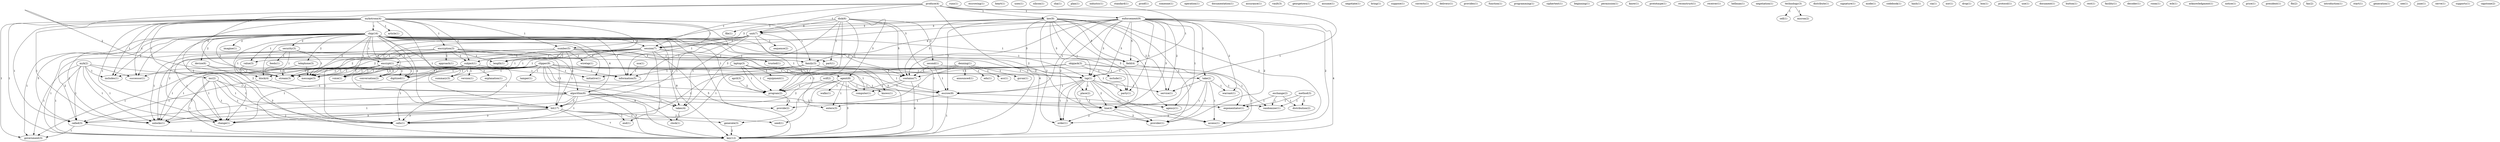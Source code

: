 digraph G {
  disk [ label="disk(6)" ];
  number [ label="number(5)" ];
  second [ label="second(1)" ];
  file [ label="file(1)" ];
  program [ label="program(1)" ];
  agent [ label="agent(8)" ];
  unit [ label="unit(7)" ];
  part [ label="part(1)" ];
  takes [ label="takes(4)" ];
  contains [ label="contains(7)" ];
  program [ label="program(2)" ];
  key [ label="key(12)" ];
  runs [ label="runs(1)" ];
  escrowing [ label="escrowing(1)" ];
  heart [ label="heart(1)" ];
  uses [ label="uses(1)" ];
  silicon [ label="silicon(1)" ];
  encrypt [ label="encrypt(1)" ];
  block [ label="block(4)" ];
  bit [ label="bit(17)" ];
  digitized [ label="digitized(1)" ];
  voice [ label="voice(1)" ];
  message [ label="message(3)" ];
  stream [ label="stream(3)" ];
  conversation [ label="conversation(2)" ];
  mykotronx [ label="mykotronx(4)" ];
  encryption [ label="encryption(3)" ];
  length [ label="length(1)" ];
  subject [ label="subject(1)" ];
  article [ label="article(1)" ];
  family [ label="family(3)" ];
  inc [ label="inc(2)" ];
  chip [ label="chip(16)" ];
  algorithm [ label="algorithm(6)" ];
  change [ label="change(1)" ];
  unlocks [ label="unlocks(1)" ];
  called [ label="called(3)" ];
  calls [ label="calls(1)" ];
  successor [ label="successor(1)" ];
  information [ label="information(5)" ];
  includes [ label="includes(1)" ];
  government [ label="government(3)" ];
  sha [ label="sha(1)" ];
  plan [ label="plan(1)" ];
  produce [ label="produce(4)" ];
  enforcement [ label="enforcement(9)" ];
  law [ label="law(9)" ];
  session [ label="session(7)" ];
  line [ label="line(4)" ];
  field [ label="field(4)" ];
  industry [ label="industry(1)" ];
  standard [ label="standard(1)" ];
  wiretap [ label="wiretap(1)" ];
  value [ label="value(3)" ];
  escrow [ label="escrow(8)" ];
  proof [ label="proof(1)" ];
  approach [ label="approach(1)" ];
  someone [ label="someone(1)" ];
  take [ label="take(2)" ];
  operation [ label="operation(1)" ];
  documentation [ label="documentation(1)" ];
  assurance [ label="assurance(1)" ];
  exchange [ label="exchange(2)" ];
  exponentiator [ label="exponentiator(1)" ];
  randomizer [ label="randomizer(1)" ];
  distribution [ label="distribution(2)" ];
  vault [ label="vault(3)" ];
  georgetown [ label="georgetown(1)" ];
  assume [ label="assume(1)" ];
  negotiate [ label="negotiate(1)" ];
  bring [ label="bring(1)" ];
  suppose [ label="suppose(1)" ];
  corrects [ label="corrects(1)" ];
  laptop [ label="laptop(3)" ];
  equipment [ label="equipment(1)" ];
  computer [ label="computer(1)" ];
  delivery [ label="delivery(1)" ];
  provides [ label="provides(1)" ];
  warrant [ label="warrant(1)" ];
  tap [ label="tap(2)" ];
  service [ label="service(1)" ];
  party [ label="party(1)" ];
  agency [ label="agency(1)" ];
  access [ label="access(1)" ];
  tap [ label="tap(1)" ];
  order [ label="order(1)" ];
  provider [ label="provider(1)" ];
  function [ label="function(1)" ];
  version [ label="version(1)" ];
  explanation [ label="explanation(1)" ];
  summary [ label="summary(3)" ];
  programming [ label="programming(1)" ];
  ciphertext [ label="ciphertext(1)" ];
  beginning [ label="beginning(1)" ];
  permission [ label="permission(1)" ];
  place [ label="place(2)" ];
  know [ label="know(1)" ];
  provide [ label="provide(2)" ];
  walks [ label="walks(1)" ];
  generate [ label="generate(3)" ];
  knows [ label="knows(1)" ];
  enters [ label="enters(3)" ];
  seed [ label="seed(1)" ];
  prototoype [ label="prototoype(1)" ];
  sequence [ label="sequence(2)" ];
  denning [ label="denning(1)" ];
  announced [ label="announced(1)" ];
  edu [ label="edu(1)" ];
  acc [ label="acc(1)" ];
  guvax [ label="guvax(1)" ];
  initiative [ label="initiative(1)" ];
  reconstruct [ label="reconstruct(1)" ];
  receiver [ label="receiver(1)" ];
  hellman [ label="hellman(1)" ];
  negotiation [ label="negotiation(1)" ];
  method [ label="method(3)" ];
  technology [ label="technology(3)" ];
  sell [ label="sell(1)" ];
  micron [ label="micron(2)" ];
  encrypt [ label="encrypt(1)" ];
  security [ label="security(3)" ];
  imagine [ label="imagine(1)" ];
  telephone [ label="telephone(3)" ];
  device [ label="device(6)" ];
  distribute [ label="distribute(1)" ];
  signature [ label="signature(1)" ];
  mode [ label="mode(1)" ];
  codebook [ label="codebook(1)" ];
  hash [ label="hash(1)" ];
  end [ label="end(1)" ];
  trusted [ label="trusted(1)" ];
  clock [ label="clock(1)" ];
  myk [ label="myk(2)" ];
  cia [ label="cia(1)" ];
  xor [ label="xor(1)" ];
  drop [ label="drop(1)" ];
  box [ label="box(1)" ];
  skipjack [ label="skipjack(3)" ];
  include [ label="include(1)" ];
  clipper [ label="clipper(9)" ];
  tamper [ label="tamper(1)" ];
  protocol [ label="protocol(1)" ];
  use [ label="use(1)" ];
  document [ label="document(1)" ];
  button [ label="button(1)" ];
  rest [ label="rest(1)" ];
  facility [ label="facility(1)" ];
  feeds [ label="feeds(1)" ];
  scif [ label="scif(2)" ];
  nsa [ label="nsa(1)" ];
  april [ label="april(3)" ];
  decoder [ label="decoder(1)" ];
  room [ label="room(1)" ];
  ecb [ label="ecb(1)" ];
  acknowledgment [ label="acknowledgment(1)" ];
  notice [ label="notice(1)" ];
  price [ label="price(1)" ];
  president [ label="president(1)" ];
  fbi [ label="fbi(2)" ];
  fax [ label="fax(2)" ];
  introduction [ label="introduction(1)" ];
  start [ label="start(1)" ];
  generation [ label="generation(1)" ];
  see [ label="see(1)" ];
  june [ label="june(1)" ];
  serve [ label="serve(1)" ];
  supports [ label="supports(1)" ];
  capstone [ label="capstone(2)" ];
  disk -> number [ label="1" ];
  disk -> second [ label="3" ];
  disk -> file [ label="1" ];
  disk -> program [ label="1" ];
  disk -> agent [ label="3" ];
  disk -> unit [ label="3" ];
  disk -> part [ label="1" ];
  disk -> takes [ label="3" ];
  disk -> contains [ label="5" ];
  disk -> program [ label="1" ];
  disk -> key [ label="1" ];
  encrypt -> block [ label="1" ];
  encrypt -> bit [ label="1" ];
  encrypt -> digitized [ label="1" ];
  encrypt -> voice [ label="1" ];
  encrypt -> message [ label="1" ];
  encrypt -> stream [ label="1" ];
  encrypt -> conversation [ label="1" ];
  mykotronx -> number [ label="1" ];
  mykotronx -> encryption [ label="1" ];
  mykotronx -> length [ label="1" ];
  mykotronx -> subject [ label="1" ];
  mykotronx -> article [ label="1" ];
  mykotronx -> family [ label="1" ];
  mykotronx -> inc [ label="1" ];
  mykotronx -> chip [ label="1" ];
  mykotronx -> algorithm [ label="1" ];
  mykotronx -> bit [ label="1" ];
  mykotronx -> change [ label="1" ];
  mykotronx -> unlocks [ label="1" ];
  mykotronx -> called [ label="1" ];
  mykotronx -> calls [ label="1" ];
  mykotronx -> successor [ label="1" ];
  mykotronx -> information [ label="1" ];
  mykotronx -> includes [ label="1" ];
  mykotronx -> government [ label="1" ];
  mykotronx -> key [ label="1" ];
  produce -> enforcement [ label="1" ];
  produce -> law [ label="1" ];
  produce -> unit [ label="1" ];
  produce -> session [ label="1" ];
  produce -> line [ label="1" ];
  produce -> field [ label="1" ];
  produce -> message [ label="2" ];
  produce -> stream [ label="2" ];
  produce -> key [ label="1" ];
  number -> length [ label="1" ];
  number -> wiretap [ label="1" ];
  number -> subject [ label="1" ];
  number -> family [ label="1" ];
  number -> value [ label="1" ];
  number -> block [ label="1" ];
  number -> escrow [ label="1" ];
  number -> bit [ label="1" ];
  number -> change [ label="1" ];
  number -> unlocks [ label="1" ];
  number -> part [ label="1" ];
  number -> calls [ label="1" ];
  encryption -> length [ label="1" ];
  encryption -> approach [ label="1" ];
  encryption -> subject [ label="1" ];
  encryption -> family [ label="1" ];
  encryption -> algorithm [ label="2" ];
  encryption -> bit [ label="1" ];
  encryption -> change [ label="1" ];
  encryption -> unlocks [ label="1" ];
  encryption -> called [ label="2" ];
  encryption -> calls [ label="1" ];
  second -> take [ label="1" ];
  second -> escrow [ label="1" ];
  second -> contains [ label="1" ];
  exchange -> exponentiator [ label="1" ];
  exchange -> randomizer [ label="1" ];
  exchange -> distribution [ label="1" ];
  laptop -> program [ label="1" ];
  laptop -> agent [ label="1" ];
  laptop -> equipment [ label="1" ];
  laptop -> information [ label="1" ];
  laptop -> program [ label="1" ];
  laptop -> computer [ label="1" ];
  enforcement -> take [ label="2" ];
  enforcement -> warrant [ label="2" ];
  enforcement -> family [ label="4" ];
  enforcement -> tap [ label="3" ];
  enforcement -> unit [ label="3" ];
  enforcement -> service [ label="2" ];
  enforcement -> escrow [ label="1" ];
  enforcement -> session [ label="3" ];
  enforcement -> party [ label="1" ];
  enforcement -> line [ label="3" ];
  enforcement -> contains [ label="3" ];
  enforcement -> field [ label="5" ];
  enforcement -> agency [ label="1" ];
  enforcement -> access [ label="2" ];
  enforcement -> tap [ label="3" ];
  enforcement -> order [ label="2" ];
  enforcement -> provider [ label="2" ];
  enforcement -> key [ label="4" ];
  subject -> version [ label="1" ];
  subject -> explanation [ label="1" ];
  subject -> change [ label="1" ];
  subject -> unlocks [ label="1" ];
  subject -> calls [ label="1" ];
  subject -> information [ label="1" ];
  subject -> summary [ label="1" ];
  take -> warrant [ label="1" ];
  take -> service [ label="1" ];
  take -> access [ label="1" ];
  take -> order [ label="1" ];
  take -> provider [ label="1" ];
  family -> tap [ label="1" ];
  family -> escrow [ label="1" ];
  family -> change [ label="1" ];
  family -> unlocks [ label="1" ];
  family -> party [ label="1" ];
  family -> calls [ label="1" ];
  family -> tap [ label="1" ];
  tap -> service [ label="1" ];
  tap -> escrow [ label="1" ];
  tap -> place [ label="1" ];
  tap -> party [ label="1" ];
  tap -> line [ label="2" ];
  tap -> access [ label="1" ];
  tap -> order [ label="1" ];
  tap -> provider [ label="1" ];
  law -> unit [ label="3" ];
  law -> service [ label="2" ];
  law -> escrow [ label="1" ];
  law -> session [ label="3" ];
  law -> party [ label="1" ];
  law -> line [ label="3" ];
  law -> contains [ label="3" ];
  law -> field [ label="5" ];
  law -> agency [ label="1" ];
  law -> access [ label="2" ];
  law -> tap [ label="3" ];
  law -> order [ label="2" ];
  law -> provider [ label="2" ];
  law -> key [ label="4" ];
  inc -> algorithm [ label="1" ];
  inc -> bit [ label="1" ];
  inc -> change [ label="1" ];
  inc -> unlocks [ label="1" ];
  inc -> calls [ label="1" ];
  inc -> key [ label="1" ];
  program -> provide [ label="1" ];
  agent -> escrow [ label="1" ];
  agent -> bit [ label="2" ];
  agent -> walks [ label="1" ];
  agent -> generate [ label="1" ];
  agent -> knows [ label="1" ];
  agent -> enters [ label="1" ];
  agent -> seed [ label="1" ];
  agent -> key [ label="3" ];
  unit -> value [ label="1" ];
  unit -> block [ label="1" ];
  unit -> sequence [ label="1" ];
  unit -> session [ label="1" ];
  unit -> bit [ label="1" ];
  unit -> takes [ label="1" ];
  unit -> knows [ label="1" ];
  unit -> message [ label="1" ];
  unit -> stream [ label="1" ];
  unit -> key [ label="3" ];
  denning -> announced [ label="1" ];
  denning -> edu [ label="1" ];
  denning -> acc [ label="1" ];
  denning -> provide [ label="1" ];
  denning -> guvax [ label="1" ];
  denning -> initiative [ label="1" ];
  denning -> program [ label="1" ];
  value -> block [ label="1" ];
  block -> algorithm [ label="1" ];
  block -> called [ label="1" ];
  method -> exponentiator [ label="1" ];
  method -> randomizer [ label="1" ];
  method -> distribution [ label="2" ];
  technology -> sell [ label="1" ];
  technology -> micron [ label="1" ];
  chip -> session [ label="1" ];
  chip -> algorithm [ label="4" ];
  chip -> bit [ label="4" ];
  chip -> encrypt [ label="1" ];
  chip -> change [ label="2" ];
  chip -> unlocks [ label="2" ];
  chip -> called [ label="5" ];
  chip -> provide [ label="1" ];
  chip -> place [ label="2" ];
  chip -> takes [ label="1" ];
  chip -> digitized [ label="1" ];
  chip -> line [ label="2" ];
  chip -> initiative [ label="1" ];
  chip -> contains [ label="2" ];
  chip -> calls [ label="2" ];
  chip -> security [ label="2" ];
  chip -> successor [ label="1" ];
  chip -> voice [ label="1" ];
  chip -> field [ label="1" ];
  chip -> imagine [ label="2" ];
  chip -> information [ label="1" ];
  chip -> includes [ label="2" ];
  chip -> telephone [ label="2" ];
  chip -> tap [ label="1" ];
  chip -> program [ label="1" ];
  chip -> message [ label="2" ];
  chip -> summary [ label="1" ];
  chip -> device [ label="2" ];
  chip -> government [ label="1" ];
  chip -> stream [ label="2" ];
  chip -> conversation [ label="1" ];
  chip -> key [ label="8" ];
  escrow -> agency [ label="1" ];
  escrow -> enters [ label="1" ];
  escrow -> key [ label="1" ];
  session -> encrypt [ label="1" ];
  session -> end [ label="1" ];
  session -> digitized [ label="1" ];
  session -> voice [ label="1" ];
  session -> message [ label="2" ];
  session -> enters [ label="1" ];
  session -> trusted [ label="1" ];
  session -> stream [ label="2" ];
  session -> conversation [ label="1" ];
  session -> key [ label="5" ];
  algorithm -> bit [ label="2" ];
  algorithm -> change [ label="1" ];
  algorithm -> unlocks [ label="1" ];
  algorithm -> called [ label="1" ];
  algorithm -> takes [ label="1" ];
  algorithm -> exponentiator [ label="2" ];
  algorithm -> randomizer [ label="2" ];
  algorithm -> calls [ label="1" ];
  algorithm -> clock [ label="1" ];
  algorithm -> key [ label="3" ];
  bit -> change [ label="3" ];
  bit -> unlocks [ label="3" ];
  bit -> called [ label="1" ];
  bit -> end [ label="1" ];
  bit -> generate [ label="1" ];
  bit -> calls [ label="3" ];
  bit -> seed [ label="2" ];
  bit -> key [ label="7" ];
  encrypt -> digitized [ label="1" ];
  encrypt -> voice [ label="1" ];
  encrypt -> message [ label="1" ];
  encrypt -> stream [ label="1" ];
  encrypt -> conversation [ label="1" ];
  myk -> change [ label="1" ];
  myk -> unlocks [ label="1" ];
  myk -> called [ label="1" ];
  myk -> calls [ label="1" ];
  myk -> successor [ label="1" ];
  myk -> includes [ label="1" ];
  myk -> government [ label="1" ];
  myk -> key [ label="1" ];
  called -> government [ label="1" ];
  called -> key [ label="1" ];
  place -> line [ label="1" ];
  skipjack -> exponentiator [ label="1" ];
  skipjack -> randomizer [ label="1" ];
  skipjack -> contains [ label="1" ];
  skipjack -> calls [ label="1" ];
  skipjack -> includes [ label="1" ];
  skipjack -> include [ label="1" ];
  clipper -> takes [ label="1" ];
  clipper -> digitized [ label="1" ];
  clipper -> line [ label="1" ];
  clipper -> initiative [ label="1" ];
  clipper -> contains [ label="1" ];
  clipper -> successor [ label="1" ];
  clipper -> voice [ label="1" ];
  clipper -> information [ label="1" ];
  clipper -> tap [ label="1" ];
  clipper -> program [ label="1" ];
  clipper -> message [ label="1" ];
  clipper -> summary [ label="1" ];
  clipper -> government [ label="1" ];
  clipper -> stream [ label="1" ];
  clipper -> tamper [ label="1" ];
  clipper -> conversation [ label="1" ];
  clipper -> key [ label="4" ];
  takes -> clock [ label="1" ];
  line -> access [ label="2" ];
  line -> order [ label="2" ];
  line -> provider [ label="2" ];
  generate -> key [ label="2" ];
  contains -> program [ label="1" ];
  contains -> computer [ label="1" ];
  contains -> key [ label="4" ];
  security -> field [ label="1" ];
  security -> feeds [ label="1" ];
  security -> message [ label="1" ];
  security -> stream [ label="1" ];
  security -> key [ label="1" ];
  scif -> program [ label="1" ];
  scif -> computer [ label="1" ];
  field -> tap [ label="1" ];
  field -> key [ label="3" ];
  nsa -> information [ label="1" ];
  april -> program [ label="2" ];
  telephone -> message [ label="2" ];
  telephone -> stream [ label="2" ];
  tap -> order [ label="1" ];
  tap -> provider [ label="1" ];
  device -> stream [ label="1" ];
  device -> key [ label="3" ];
}

